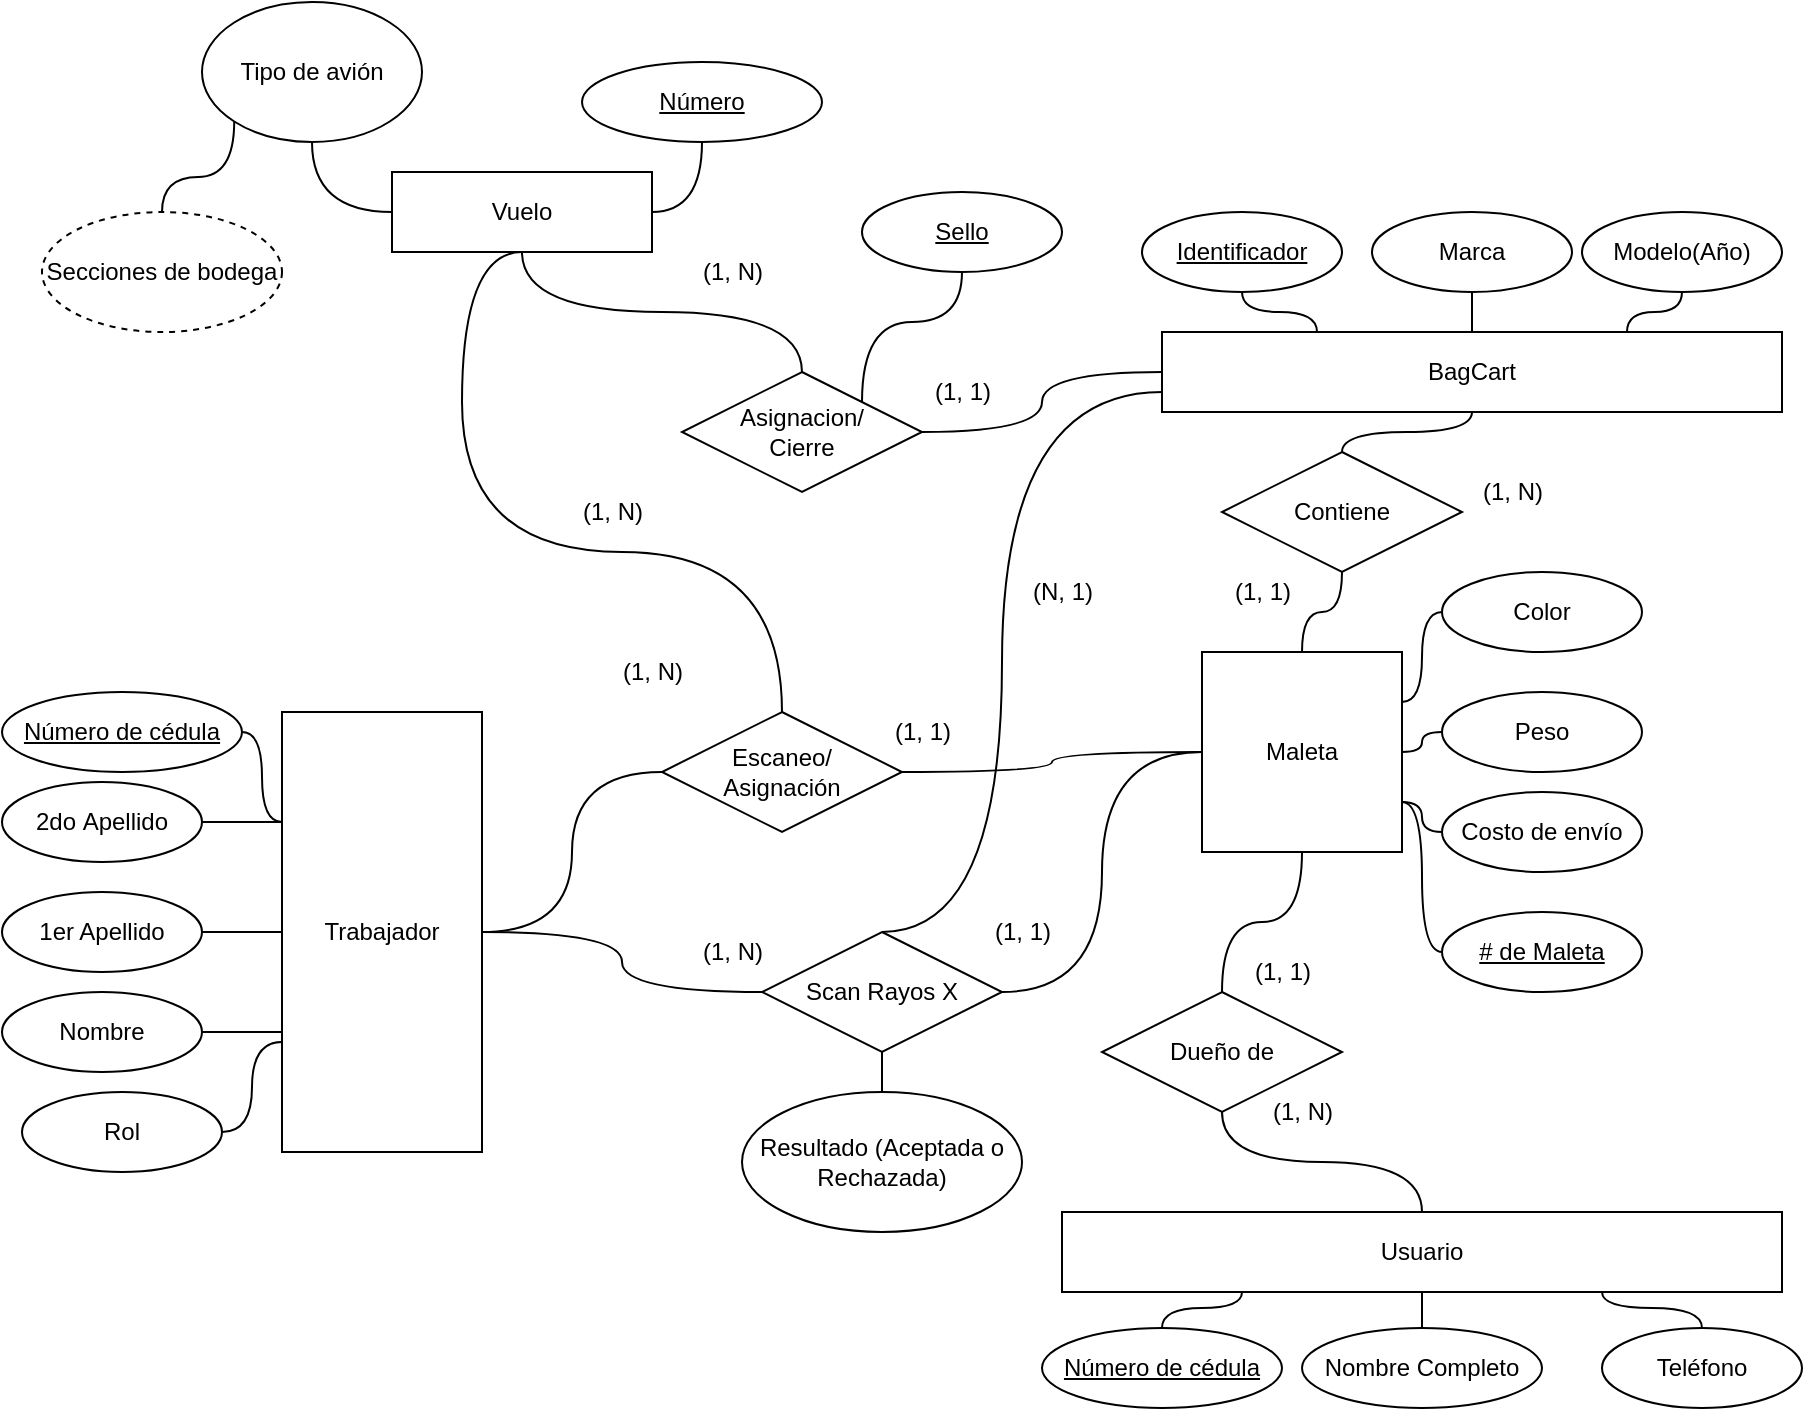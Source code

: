 <mxfile>
    <diagram id="1vHLx_BCqezVxF7ReWWT" name="Page-1">
        <mxGraphModel dx="1876" dy="1569" grid="1" gridSize="10" guides="1" tooltips="1" connect="1" arrows="1" fold="1" page="1" pageScale="1" pageWidth="850" pageHeight="1100" math="0" shadow="0">
            <root>
                <mxCell id="0"/>
                <mxCell id="1" parent="0"/>
                <mxCell id="72" style="edgeStyle=orthogonalEdgeStyle;html=1;exitX=1;exitY=0.5;exitDx=0;exitDy=0;entryX=0;entryY=0.5;entryDx=0;entryDy=0;endArrow=none;endFill=0;curved=1;" parent="1" source="2" target="41" edge="1">
                    <mxGeometry relative="1" as="geometry"/>
                </mxCell>
                <mxCell id="2" value="Trabajador" style="whiteSpace=wrap;html=1;align=center;" parent="1" vertex="1">
                    <mxGeometry x="-20" y="120" width="100" height="220" as="geometry"/>
                </mxCell>
                <mxCell id="54" style="edgeStyle=orthogonalEdgeStyle;curved=1;html=1;exitX=1;exitY=0.5;exitDx=0;exitDy=0;endArrow=none;endFill=0;" parent="1" source="3" edge="1">
                    <mxGeometry relative="1" as="geometry">
                        <mxPoint x="-20" y="280.0" as="targetPoint"/>
                    </mxGeometry>
                </mxCell>
                <mxCell id="3" value="Nombre" style="ellipse;whiteSpace=wrap;html=1;align=center;" parent="1" vertex="1">
                    <mxGeometry x="-160" y="260" width="100" height="40" as="geometry"/>
                </mxCell>
                <mxCell id="55" style="edgeStyle=orthogonalEdgeStyle;curved=1;html=1;exitX=1;exitY=0.5;exitDx=0;exitDy=0;entryX=0;entryY=0.5;entryDx=0;entryDy=0;endArrow=none;endFill=0;" parent="1" source="4" target="2" edge="1">
                    <mxGeometry relative="1" as="geometry"/>
                </mxCell>
                <mxCell id="4" value="1er Apellido" style="ellipse;whiteSpace=wrap;html=1;align=center;" parent="1" vertex="1">
                    <mxGeometry x="-160" y="210" width="100" height="40" as="geometry"/>
                </mxCell>
                <mxCell id="56" style="edgeStyle=orthogonalEdgeStyle;curved=1;html=1;exitX=1;exitY=0.5;exitDx=0;exitDy=0;entryX=0;entryY=0.25;entryDx=0;entryDy=0;endArrow=none;endFill=0;" parent="1" source="5" target="2" edge="1">
                    <mxGeometry relative="1" as="geometry"/>
                </mxCell>
                <mxCell id="5" value="2do&amp;nbsp;Apellido" style="ellipse;whiteSpace=wrap;html=1;align=center;" parent="1" vertex="1">
                    <mxGeometry x="-160" y="155" width="100" height="40" as="geometry"/>
                </mxCell>
                <mxCell id="58" style="edgeStyle=orthogonalEdgeStyle;curved=1;html=1;exitX=1;exitY=0.5;exitDx=0;exitDy=0;entryX=0;entryY=0.25;entryDx=0;entryDy=0;endArrow=none;endFill=0;" parent="1" source="6" target="2" edge="1">
                    <mxGeometry relative="1" as="geometry"/>
                </mxCell>
                <mxCell id="6" value="Número de cédula" style="ellipse;whiteSpace=wrap;html=1;align=center;fontStyle=4;" parent="1" vertex="1">
                    <mxGeometry x="-160" y="110" width="120" height="40" as="geometry"/>
                </mxCell>
                <mxCell id="53" style="edgeStyle=orthogonalEdgeStyle;curved=1;html=1;exitX=1;exitY=0.5;exitDx=0;exitDy=0;entryX=0;entryY=0.75;entryDx=0;entryDy=0;endArrow=none;endFill=0;" parent="1" source="7" target="2" edge="1">
                    <mxGeometry relative="1" as="geometry"/>
                </mxCell>
                <mxCell id="7" value="Rol" style="ellipse;whiteSpace=wrap;html=1;align=center;" parent="1" vertex="1">
                    <mxGeometry x="-150" y="310" width="100" height="40" as="geometry"/>
                </mxCell>
                <mxCell id="44" style="edgeStyle=orthogonalEdgeStyle;curved=1;html=1;exitX=0.5;exitY=1;exitDx=0;exitDy=0;entryX=0.5;entryY=0;entryDx=0;entryDy=0;endArrow=none;endFill=0;" parent="1" source="8" target="18" edge="1">
                    <mxGeometry relative="1" as="geometry"/>
                </mxCell>
                <mxCell id="8" value="Maleta" style="whiteSpace=wrap;html=1;align=center;" parent="1" vertex="1">
                    <mxGeometry x="440" y="90" width="100" height="100" as="geometry"/>
                </mxCell>
                <mxCell id="64" style="edgeStyle=orthogonalEdgeStyle;curved=1;html=1;exitX=0;exitY=0.5;exitDx=0;exitDy=0;entryX=1;entryY=0.75;entryDx=0;entryDy=0;endArrow=none;endFill=0;" parent="1" source="9" target="8" edge="1">
                    <mxGeometry relative="1" as="geometry"/>
                </mxCell>
                <mxCell id="9" value="# de Maleta" style="ellipse;whiteSpace=wrap;html=1;align=center;fontStyle=4;" parent="1" vertex="1">
                    <mxGeometry x="560" y="220" width="100" height="40" as="geometry"/>
                </mxCell>
                <mxCell id="65" style="edgeStyle=orthogonalEdgeStyle;curved=1;html=1;exitX=0;exitY=0.5;exitDx=0;exitDy=0;entryX=1;entryY=0.75;entryDx=0;entryDy=0;endArrow=none;endFill=0;" parent="1" source="10" target="8" edge="1">
                    <mxGeometry relative="1" as="geometry"/>
                </mxCell>
                <mxCell id="10" value="Costo de envío" style="ellipse;whiteSpace=wrap;html=1;align=center;" parent="1" vertex="1">
                    <mxGeometry x="560" y="160" width="100" height="40" as="geometry"/>
                </mxCell>
                <mxCell id="67" style="edgeStyle=orthogonalEdgeStyle;curved=1;html=1;exitX=0;exitY=0.5;exitDx=0;exitDy=0;entryX=1;entryY=0.25;entryDx=0;entryDy=0;endArrow=none;endFill=0;" parent="1" source="12" target="8" edge="1">
                    <mxGeometry relative="1" as="geometry"/>
                </mxCell>
                <mxCell id="12" value="Color" style="ellipse;whiteSpace=wrap;html=1;align=center;" parent="1" vertex="1">
                    <mxGeometry x="560" y="50" width="100" height="40" as="geometry"/>
                </mxCell>
                <mxCell id="66" style="edgeStyle=orthogonalEdgeStyle;curved=1;html=1;exitX=0;exitY=0.5;exitDx=0;exitDy=0;entryX=1;entryY=0.5;entryDx=0;entryDy=0;endArrow=none;endFill=0;" parent="1" source="13" target="8" edge="1">
                    <mxGeometry relative="1" as="geometry"/>
                </mxCell>
                <mxCell id="13" value="Peso" style="ellipse;whiteSpace=wrap;html=1;align=center;" parent="1" vertex="1">
                    <mxGeometry x="560" y="110" width="100" height="40" as="geometry"/>
                </mxCell>
                <mxCell id="14" value="Usuario" style="whiteSpace=wrap;html=1;align=center;" parent="1" vertex="1">
                    <mxGeometry x="370" y="370" width="360" height="40" as="geometry"/>
                </mxCell>
                <mxCell id="61" style="edgeStyle=orthogonalEdgeStyle;curved=1;html=1;exitX=0.5;exitY=0;exitDx=0;exitDy=0;entryX=0.25;entryY=1;entryDx=0;entryDy=0;endArrow=none;endFill=0;" parent="1" source="15" target="14" edge="1">
                    <mxGeometry relative="1" as="geometry"/>
                </mxCell>
                <mxCell id="15" value="Número de cédula" style="ellipse;whiteSpace=wrap;html=1;align=center;fontStyle=4;" parent="1" vertex="1">
                    <mxGeometry x="360" y="428" width="120" height="40" as="geometry"/>
                </mxCell>
                <mxCell id="62" style="edgeStyle=orthogonalEdgeStyle;curved=1;html=1;exitX=0.5;exitY=0;exitDx=0;exitDy=0;entryX=0.5;entryY=1;entryDx=0;entryDy=0;endArrow=none;endFill=0;" parent="1" source="16" target="14" edge="1">
                    <mxGeometry relative="1" as="geometry"/>
                </mxCell>
                <mxCell id="16" value="Nombre Completo" style="ellipse;whiteSpace=wrap;html=1;align=center;" parent="1" vertex="1">
                    <mxGeometry x="490" y="428" width="120" height="40" as="geometry"/>
                </mxCell>
                <mxCell id="63" style="edgeStyle=orthogonalEdgeStyle;curved=1;html=1;exitX=0.5;exitY=0;exitDx=0;exitDy=0;entryX=0.75;entryY=1;entryDx=0;entryDy=0;endArrow=none;endFill=0;" parent="1" source="17" target="14" edge="1">
                    <mxGeometry relative="1" as="geometry"/>
                </mxCell>
                <mxCell id="17" value="Teléfono" style="ellipse;whiteSpace=wrap;html=1;align=center;" parent="1" vertex="1">
                    <mxGeometry x="640" y="428" width="100" height="40" as="geometry"/>
                </mxCell>
                <mxCell id="21" style="edgeStyle=orthogonalEdgeStyle;html=1;exitX=0.5;exitY=1;exitDx=0;exitDy=0;entryX=0.5;entryY=0;entryDx=0;entryDy=0;endArrow=none;endFill=0;curved=1;" parent="1" source="18" target="14" edge="1">
                    <mxGeometry relative="1" as="geometry"/>
                </mxCell>
                <mxCell id="18" value="Dueño de" style="shape=rhombus;perimeter=rhombusPerimeter;whiteSpace=wrap;html=1;align=center;" parent="1" vertex="1">
                    <mxGeometry x="390" y="260" width="120" height="60" as="geometry"/>
                </mxCell>
                <mxCell id="93" style="edgeStyle=orthogonalEdgeStyle;html=1;exitX=0.5;exitY=1;exitDx=0;exitDy=0;entryX=0.5;entryY=0;entryDx=0;entryDy=0;curved=1;endArrow=none;endFill=0;" edge="1" parent="1" source="22" target="26">
                    <mxGeometry relative="1" as="geometry"/>
                </mxCell>
                <mxCell id="22" value="BagCart" style="whiteSpace=wrap;html=1;align=center;" parent="1" vertex="1">
                    <mxGeometry x="420" y="-70" width="310" height="40" as="geometry"/>
                </mxCell>
                <mxCell id="50" style="edgeStyle=orthogonalEdgeStyle;curved=1;html=1;exitX=0.5;exitY=1;exitDx=0;exitDy=0;entryX=0.25;entryY=0;entryDx=0;entryDy=0;endArrow=none;endFill=0;" parent="1" source="23" target="22" edge="1">
                    <mxGeometry relative="1" as="geometry"/>
                </mxCell>
                <mxCell id="23" value="Identificador" style="ellipse;whiteSpace=wrap;html=1;align=center;fontStyle=4;" parent="1" vertex="1">
                    <mxGeometry x="410" y="-130" width="100" height="40" as="geometry"/>
                </mxCell>
                <mxCell id="51" style="edgeStyle=orthogonalEdgeStyle;curved=1;html=1;exitX=0.5;exitY=1;exitDx=0;exitDy=0;entryX=0.5;entryY=0;entryDx=0;entryDy=0;endArrow=none;endFill=0;" parent="1" source="24" target="22" edge="1">
                    <mxGeometry relative="1" as="geometry"/>
                </mxCell>
                <mxCell id="24" value="Marca" style="ellipse;whiteSpace=wrap;html=1;align=center;" parent="1" vertex="1">
                    <mxGeometry x="525" y="-130" width="100" height="40" as="geometry"/>
                </mxCell>
                <mxCell id="52" style="edgeStyle=orthogonalEdgeStyle;curved=1;html=1;exitX=0.5;exitY=1;exitDx=0;exitDy=0;entryX=0.75;entryY=0;entryDx=0;entryDy=0;endArrow=none;endFill=0;" parent="1" source="25" target="22" edge="1">
                    <mxGeometry relative="1" as="geometry"/>
                </mxCell>
                <mxCell id="25" value="Modelo(Año)" style="ellipse;whiteSpace=wrap;html=1;align=center;" parent="1" vertex="1">
                    <mxGeometry x="630" y="-130" width="100" height="40" as="geometry"/>
                </mxCell>
                <mxCell id="95" style="edgeStyle=orthogonalEdgeStyle;curved=1;html=1;exitX=0.5;exitY=1;exitDx=0;exitDy=0;entryX=0.5;entryY=0;entryDx=0;entryDy=0;endArrow=none;endFill=0;" edge="1" parent="1" source="26" target="8">
                    <mxGeometry relative="1" as="geometry"/>
                </mxCell>
                <mxCell id="26" value="Contiene" style="shape=rhombus;perimeter=rhombusPerimeter;whiteSpace=wrap;html=1;align=center;" parent="1" vertex="1">
                    <mxGeometry x="450" y="-10" width="120" height="60" as="geometry"/>
                </mxCell>
                <mxCell id="32" style="edgeStyle=orthogonalEdgeStyle;curved=1;html=1;exitX=0.5;exitY=1;exitDx=0;exitDy=0;entryX=0.5;entryY=0;entryDx=0;entryDy=0;endArrow=none;endFill=0;" parent="1" source="29" target="30" edge="1">
                    <mxGeometry relative="1" as="geometry"/>
                </mxCell>
                <mxCell id="77" style="edgeStyle=orthogonalEdgeStyle;html=1;exitX=0.5;exitY=1;exitDx=0;exitDy=0;entryX=0.5;entryY=0;entryDx=0;entryDy=0;endArrow=none;endFill=0;curved=1;" parent="1" source="29" target="73" edge="1">
                    <mxGeometry relative="1" as="geometry">
                        <Array as="points">
                            <mxPoint x="70" y="-110"/>
                            <mxPoint x="70" y="40"/>
                            <mxPoint x="230" y="40"/>
                        </Array>
                    </mxGeometry>
                </mxCell>
                <mxCell id="29" value="Vuelo" style="whiteSpace=wrap;html=1;align=center;" parent="1" vertex="1">
                    <mxGeometry x="35" y="-150" width="130" height="40" as="geometry"/>
                </mxCell>
                <mxCell id="31" style="edgeStyle=orthogonalEdgeStyle;curved=1;html=1;exitX=1;exitY=0.5;exitDx=0;exitDy=0;entryX=0;entryY=0.5;entryDx=0;entryDy=0;endArrow=none;endFill=0;" parent="1" source="30" target="22" edge="1">
                    <mxGeometry relative="1" as="geometry"/>
                </mxCell>
                <mxCell id="30" value="Asignacion/&lt;br&gt;Cierre" style="shape=rhombus;perimeter=rhombusPerimeter;whiteSpace=wrap;html=1;align=center;" parent="1" vertex="1">
                    <mxGeometry x="180" y="-50" width="120" height="60" as="geometry"/>
                </mxCell>
                <mxCell id="47" style="edgeStyle=orthogonalEdgeStyle;curved=1;html=1;exitX=0.5;exitY=1;exitDx=0;exitDy=0;entryX=0;entryY=0.5;entryDx=0;entryDy=0;endArrow=none;endFill=0;" parent="1" source="35" target="29" edge="1">
                    <mxGeometry relative="1" as="geometry"/>
                </mxCell>
                <mxCell id="92" style="edgeStyle=orthogonalEdgeStyle;curved=1;html=1;exitX=0;exitY=1;exitDx=0;exitDy=0;entryX=0.5;entryY=0;entryDx=0;entryDy=0;endArrow=none;endFill=0;" parent="1" source="35" target="37" edge="1">
                    <mxGeometry relative="1" as="geometry"/>
                </mxCell>
                <mxCell id="35" value="Tipo de avión" style="ellipse;whiteSpace=wrap;html=1;align=center;" parent="1" vertex="1">
                    <mxGeometry x="-60" y="-235" width="110" height="70" as="geometry"/>
                </mxCell>
                <mxCell id="37" value="Secciones de bodega" style="ellipse;whiteSpace=wrap;html=1;align=center;dashed=1;" parent="1" vertex="1">
                    <mxGeometry x="-140" y="-130" width="120" height="60" as="geometry"/>
                </mxCell>
                <mxCell id="49" style="edgeStyle=orthogonalEdgeStyle;curved=1;html=1;exitX=0.5;exitY=1;exitDx=0;exitDy=0;entryX=1;entryY=0.5;entryDx=0;entryDy=0;endArrow=none;endFill=0;" parent="1" source="38" target="29" edge="1">
                    <mxGeometry relative="1" as="geometry"/>
                </mxCell>
                <mxCell id="38" value="Número" style="ellipse;whiteSpace=wrap;html=1;align=center;fontStyle=4;" parent="1" vertex="1">
                    <mxGeometry x="130" y="-205" width="120" height="40" as="geometry"/>
                </mxCell>
                <mxCell id="43" style="edgeStyle=orthogonalEdgeStyle;curved=1;html=1;exitX=1;exitY=0.5;exitDx=0;exitDy=0;entryX=0;entryY=0.5;entryDx=0;entryDy=0;endArrow=none;endFill=0;" parent="1" source="41" target="8" edge="1">
                    <mxGeometry relative="1" as="geometry"/>
                </mxCell>
                <mxCell id="60" style="edgeStyle=orthogonalEdgeStyle;curved=1;html=1;exitX=0.5;exitY=1;exitDx=0;exitDy=0;entryX=0.5;entryY=0;entryDx=0;entryDy=0;endArrow=none;endFill=0;" parent="1" source="41" target="45" edge="1">
                    <mxGeometry relative="1" as="geometry"/>
                </mxCell>
                <mxCell id="96" style="edgeStyle=orthogonalEdgeStyle;curved=1;html=1;exitX=0.5;exitY=0;exitDx=0;exitDy=0;entryX=0;entryY=0.75;entryDx=0;entryDy=0;endArrow=none;endFill=0;" edge="1" parent="1" source="41" target="22">
                    <mxGeometry relative="1" as="geometry">
                        <Array as="points">
                            <mxPoint x="340" y="230"/>
                            <mxPoint x="340" y="-40"/>
                        </Array>
                    </mxGeometry>
                </mxCell>
                <mxCell id="41" value="Scan Rayos X" style="shape=rhombus;perimeter=rhombusPerimeter;whiteSpace=wrap;html=1;align=center;" parent="1" vertex="1">
                    <mxGeometry x="220" y="230" width="120" height="60" as="geometry"/>
                </mxCell>
                <mxCell id="45" value="Resultado (Aceptada o Rechazada)" style="ellipse;whiteSpace=wrap;html=1;align=center;" parent="1" vertex="1">
                    <mxGeometry x="210" y="310" width="140" height="70" as="geometry"/>
                </mxCell>
                <mxCell id="74" style="edgeStyle=orthogonalEdgeStyle;curved=1;html=1;exitX=1;exitY=0.5;exitDx=0;exitDy=0;entryX=0;entryY=0.5;entryDx=0;entryDy=0;endArrow=none;endFill=0;" parent="1" source="73" target="8" edge="1">
                    <mxGeometry relative="1" as="geometry"/>
                </mxCell>
                <mxCell id="75" style="edgeStyle=orthogonalEdgeStyle;curved=1;html=1;exitX=0;exitY=0.5;exitDx=0;exitDy=0;entryX=1;entryY=0.5;entryDx=0;entryDy=0;endArrow=none;endFill=0;" parent="1" source="73" target="2" edge="1">
                    <mxGeometry relative="1" as="geometry"/>
                </mxCell>
                <mxCell id="73" value="Escaneo/&lt;br&gt;Asignación" style="shape=rhombus;perimeter=rhombusPerimeter;whiteSpace=wrap;html=1;align=center;" parent="1" vertex="1">
                    <mxGeometry x="170" y="120" width="120" height="60" as="geometry"/>
                </mxCell>
                <mxCell id="78" value="(1, N)" style="text;html=1;align=center;verticalAlign=middle;resizable=0;points=[];autosize=1;strokeColor=none;fillColor=none;" parent="1" vertex="1">
                    <mxGeometry x="140" y="90" width="50" height="20" as="geometry"/>
                </mxCell>
                <mxCell id="79" value="(1, N)" style="text;html=1;align=center;verticalAlign=middle;resizable=0;points=[];autosize=1;strokeColor=none;fillColor=none;" parent="1" vertex="1">
                    <mxGeometry x="180" y="230" width="50" height="20" as="geometry"/>
                </mxCell>
                <mxCell id="80" value="(1, 1)" style="text;html=1;align=center;verticalAlign=middle;resizable=0;points=[];autosize=1;strokeColor=none;fillColor=none;" parent="1" vertex="1">
                    <mxGeometry x="330" y="220" width="40" height="20" as="geometry"/>
                </mxCell>
                <mxCell id="81" value="(1, 1)" style="text;html=1;align=center;verticalAlign=middle;resizable=0;points=[];autosize=1;strokeColor=none;fillColor=none;" parent="1" vertex="1">
                    <mxGeometry x="280" y="120" width="40" height="20" as="geometry"/>
                </mxCell>
                <mxCell id="82" value="(1, 1)" style="text;html=1;align=center;verticalAlign=middle;resizable=0;points=[];autosize=1;strokeColor=none;fillColor=none;" parent="1" vertex="1">
                    <mxGeometry x="450" y="50" width="40" height="20" as="geometry"/>
                </mxCell>
                <mxCell id="83" value="(1, 1)" style="text;html=1;align=center;verticalAlign=middle;resizable=0;points=[];autosize=1;strokeColor=none;fillColor=none;" parent="1" vertex="1">
                    <mxGeometry x="460" y="240" width="40" height="20" as="geometry"/>
                </mxCell>
                <mxCell id="85" value="(1, N)" style="text;html=1;align=center;verticalAlign=middle;resizable=0;points=[];autosize=1;strokeColor=none;fillColor=none;" parent="1" vertex="1">
                    <mxGeometry x="465" y="310" width="50" height="20" as="geometry"/>
                </mxCell>
                <mxCell id="86" value="(1, N)" style="text;html=1;align=center;verticalAlign=middle;resizable=0;points=[];autosize=1;strokeColor=none;fillColor=none;" parent="1" vertex="1">
                    <mxGeometry x="570" width="50" height="20" as="geometry"/>
                </mxCell>
                <mxCell id="87" value="(1, 1)" style="text;html=1;align=center;verticalAlign=middle;resizable=0;points=[];autosize=1;strokeColor=none;fillColor=none;" parent="1" vertex="1">
                    <mxGeometry x="300" y="-50" width="40" height="20" as="geometry"/>
                </mxCell>
                <mxCell id="89" style="edgeStyle=orthogonalEdgeStyle;curved=1;html=1;exitX=0.5;exitY=1;exitDx=0;exitDy=0;entryX=1;entryY=0;entryDx=0;entryDy=0;endArrow=none;endFill=0;" parent="1" source="88" target="30" edge="1">
                    <mxGeometry relative="1" as="geometry"/>
                </mxCell>
                <mxCell id="88" value="Sello" style="ellipse;whiteSpace=wrap;html=1;align=center;fontStyle=4;" parent="1" vertex="1">
                    <mxGeometry x="270" y="-140" width="100" height="40" as="geometry"/>
                </mxCell>
                <mxCell id="90" value="(1, N)" style="text;html=1;align=center;verticalAlign=middle;resizable=0;points=[];autosize=1;strokeColor=none;fillColor=none;" parent="1" vertex="1">
                    <mxGeometry x="120" y="10" width="50" height="20" as="geometry"/>
                </mxCell>
                <mxCell id="91" value="(1, N)" style="text;html=1;align=center;verticalAlign=middle;resizable=0;points=[];autosize=1;strokeColor=none;fillColor=none;" parent="1" vertex="1">
                    <mxGeometry x="180" y="-110" width="50" height="20" as="geometry"/>
                </mxCell>
                <mxCell id="97" value="(N, 1)" style="text;html=1;align=center;verticalAlign=middle;resizable=0;points=[];autosize=1;strokeColor=none;fillColor=none;" vertex="1" parent="1">
                    <mxGeometry x="345" y="50" width="50" height="20" as="geometry"/>
                </mxCell>
            </root>
        </mxGraphModel>
    </diagram>
</mxfile>